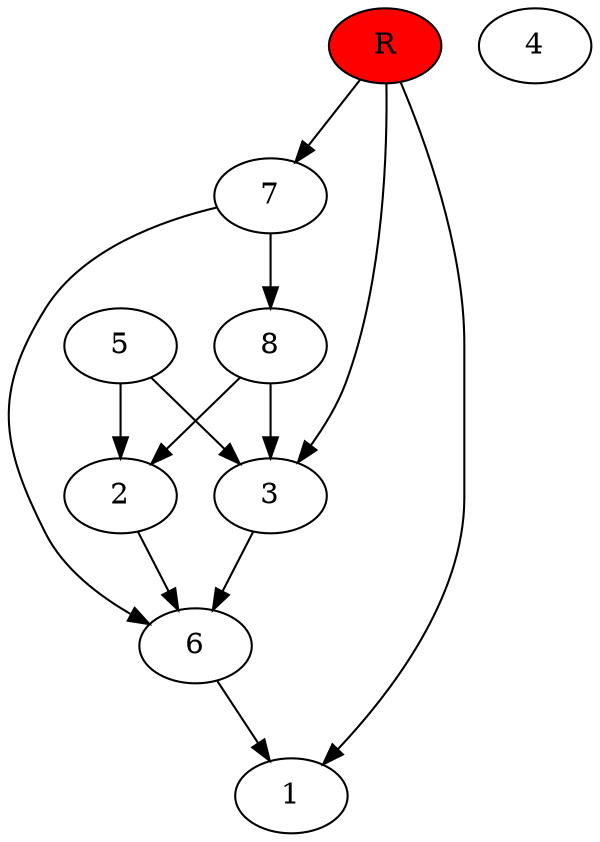 digraph prb30159 {
	1
	2
	3
	4
	5
	6
	7
	8
	R [fillcolor="#ff0000" style=filled]
	2 -> 6
	3 -> 6
	5 -> 2
	5 -> 3
	6 -> 1
	7 -> 6
	7 -> 8
	8 -> 2
	8 -> 3
	R -> 1
	R -> 3
	R -> 7
}
